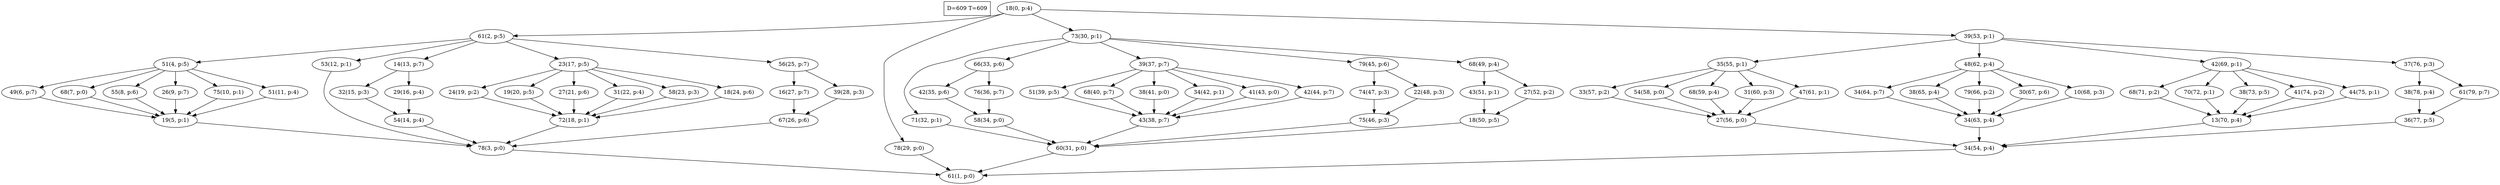 digraph Task {
i [shape=box, label="D=609 T=609"]; 
0 [label="18(0, p:4)"];
1 [label="61(1, p:0)"];
2 [label="61(2, p:5)"];
3 [label="78(3, p:0)"];
4 [label="51(4, p:5)"];
5 [label="19(5, p:1)"];
6 [label="49(6, p:7)"];
7 [label="68(7, p:0)"];
8 [label="55(8, p:6)"];
9 [label="26(9, p:7)"];
10 [label="75(10, p:1)"];
11 [label="51(11, p:4)"];
12 [label="53(12, p:1)"];
13 [label="14(13, p:7)"];
14 [label="54(14, p:4)"];
15 [label="32(15, p:3)"];
16 [label="29(16, p:4)"];
17 [label="23(17, p:5)"];
18 [label="72(18, p:1)"];
19 [label="24(19, p:2)"];
20 [label="19(20, p:5)"];
21 [label="27(21, p:6)"];
22 [label="31(22, p:4)"];
23 [label="58(23, p:3)"];
24 [label="18(24, p:6)"];
25 [label="56(25, p:7)"];
26 [label="67(26, p:6)"];
27 [label="16(27, p:7)"];
28 [label="39(28, p:3)"];
29 [label="78(29, p:0)"];
30 [label="73(30, p:1)"];
31 [label="60(31, p:0)"];
32 [label="71(32, p:1)"];
33 [label="66(33, p:6)"];
34 [label="58(34, p:0)"];
35 [label="42(35, p:6)"];
36 [label="76(36, p:7)"];
37 [label="39(37, p:7)"];
38 [label="43(38, p:7)"];
39 [label="51(39, p:5)"];
40 [label="68(40, p:7)"];
41 [label="38(41, p:0)"];
42 [label="34(42, p:1)"];
43 [label="41(43, p:0)"];
44 [label="42(44, p:7)"];
45 [label="79(45, p:6)"];
46 [label="75(46, p:3)"];
47 [label="74(47, p:3)"];
48 [label="22(48, p:3)"];
49 [label="68(49, p:4)"];
50 [label="18(50, p:5)"];
51 [label="43(51, p:1)"];
52 [label="27(52, p:2)"];
53 [label="39(53, p:1)"];
54 [label="34(54, p:4)"];
55 [label="35(55, p:1)"];
56 [label="27(56, p:0)"];
57 [label="33(57, p:2)"];
58 [label="54(58, p:0)"];
59 [label="68(59, p:4)"];
60 [label="31(60, p:3)"];
61 [label="47(61, p:1)"];
62 [label="48(62, p:4)"];
63 [label="34(63, p:4)"];
64 [label="34(64, p:7)"];
65 [label="38(65, p:4)"];
66 [label="79(66, p:2)"];
67 [label="30(67, p:6)"];
68 [label="10(68, p:3)"];
69 [label="42(69, p:1)"];
70 [label="13(70, p:4)"];
71 [label="68(71, p:2)"];
72 [label="70(72, p:1)"];
73 [label="38(73, p:5)"];
74 [label="41(74, p:2)"];
75 [label="44(75, p:1)"];
76 [label="37(76, p:3)"];
77 [label="36(77, p:5)"];
78 [label="38(78, p:4)"];
79 [label="61(79, p:7)"];
0 -> 2;
0 -> 29;
0 -> 30;
0 -> 53;
2 -> 4;
2 -> 12;
2 -> 13;
2 -> 17;
2 -> 25;
3 -> 1;
4 -> 6;
4 -> 7;
4 -> 8;
4 -> 9;
4 -> 10;
4 -> 11;
5 -> 3;
6 -> 5;
7 -> 5;
8 -> 5;
9 -> 5;
10 -> 5;
11 -> 5;
12 -> 3;
13 -> 15;
13 -> 16;
14 -> 3;
15 -> 14;
16 -> 14;
17 -> 19;
17 -> 20;
17 -> 21;
17 -> 22;
17 -> 23;
17 -> 24;
18 -> 3;
19 -> 18;
20 -> 18;
21 -> 18;
22 -> 18;
23 -> 18;
24 -> 18;
25 -> 27;
25 -> 28;
26 -> 3;
27 -> 26;
28 -> 26;
29 -> 1;
30 -> 32;
30 -> 33;
30 -> 37;
30 -> 45;
30 -> 49;
31 -> 1;
32 -> 31;
33 -> 35;
33 -> 36;
34 -> 31;
35 -> 34;
36 -> 34;
37 -> 39;
37 -> 40;
37 -> 41;
37 -> 42;
37 -> 43;
37 -> 44;
38 -> 31;
39 -> 38;
40 -> 38;
41 -> 38;
42 -> 38;
43 -> 38;
44 -> 38;
45 -> 47;
45 -> 48;
46 -> 31;
47 -> 46;
48 -> 46;
49 -> 51;
49 -> 52;
50 -> 31;
51 -> 50;
52 -> 50;
53 -> 55;
53 -> 62;
53 -> 69;
53 -> 76;
54 -> 1;
55 -> 57;
55 -> 58;
55 -> 59;
55 -> 60;
55 -> 61;
56 -> 54;
57 -> 56;
58 -> 56;
59 -> 56;
60 -> 56;
61 -> 56;
62 -> 64;
62 -> 65;
62 -> 66;
62 -> 67;
62 -> 68;
63 -> 54;
64 -> 63;
65 -> 63;
66 -> 63;
67 -> 63;
68 -> 63;
69 -> 71;
69 -> 72;
69 -> 73;
69 -> 74;
69 -> 75;
70 -> 54;
71 -> 70;
72 -> 70;
73 -> 70;
74 -> 70;
75 -> 70;
76 -> 78;
76 -> 79;
77 -> 54;
78 -> 77;
79 -> 77;
}